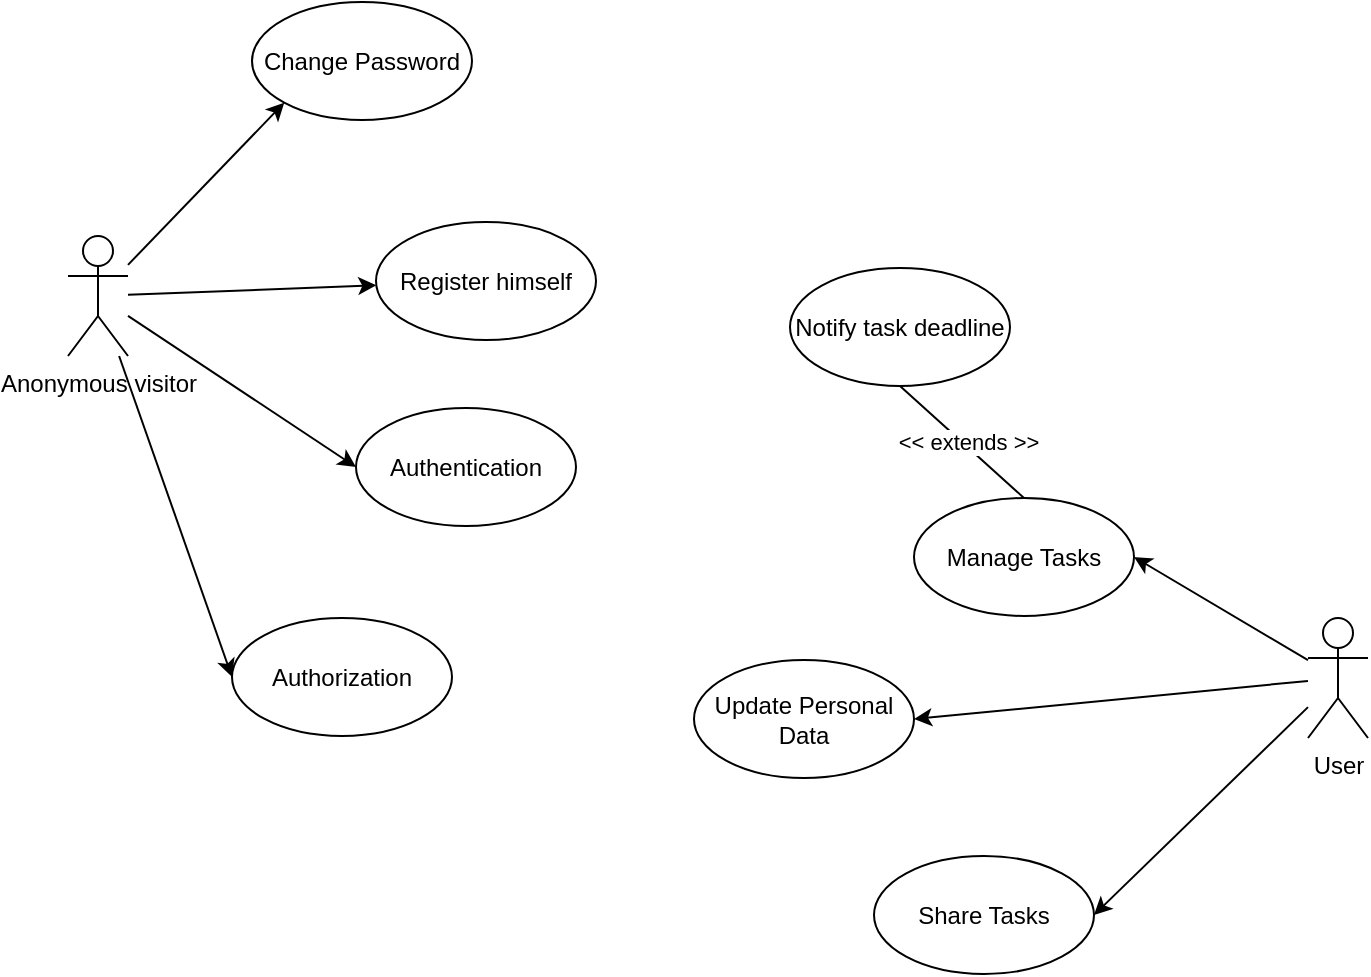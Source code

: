 <mxfile>
    <diagram id="5PETfb4ItzDlBU-etrcw" name="Use case diagram">
        <mxGraphModel dx="1909" dy="1523" grid="0" gridSize="10" guides="1" tooltips="1" connect="1" arrows="1" fold="1" page="0" pageScale="1" pageWidth="827" pageHeight="1169" math="0" shadow="0">
            <root>
                <mxCell id="0"/>
                <mxCell id="1" parent="0"/>
                <mxCell id="15" style="edgeStyle=none;html=1;" parent="1" source="2" target="10" edge="1">
                    <mxGeometry relative="1" as="geometry"/>
                </mxCell>
                <mxCell id="16" style="edgeStyle=none;html=1;entryX=0;entryY=1;entryDx=0;entryDy=0;" parent="1" source="2" target="5" edge="1">
                    <mxGeometry relative="1" as="geometry"/>
                </mxCell>
                <mxCell id="17" style="edgeStyle=none;html=1;entryX=0;entryY=0.5;entryDx=0;entryDy=0;" parent="1" source="2" target="6" edge="1">
                    <mxGeometry relative="1" as="geometry"/>
                </mxCell>
                <mxCell id="18" style="edgeStyle=none;html=1;entryX=0;entryY=0.5;entryDx=0;entryDy=0;" parent="1" source="2" target="7" edge="1">
                    <mxGeometry relative="1" as="geometry"/>
                </mxCell>
                <mxCell id="2" value="Anonymous visitor" style="shape=umlActor;verticalLabelPosition=bottom;verticalAlign=top;html=1;outlineConnect=0;" parent="1" vertex="1">
                    <mxGeometry x="115" y="-123" width="30" height="60" as="geometry"/>
                </mxCell>
                <mxCell id="5" value="Change Password" style="ellipse;whiteSpace=wrap;html=1;" parent="1" vertex="1">
                    <mxGeometry x="207" y="-240" width="110" height="59" as="geometry"/>
                </mxCell>
                <mxCell id="6" value="Authentication" style="ellipse;whiteSpace=wrap;html=1;" parent="1" vertex="1">
                    <mxGeometry x="259" y="-37" width="110" height="59" as="geometry"/>
                </mxCell>
                <mxCell id="7" value="Authorization" style="ellipse;whiteSpace=wrap;html=1;" parent="1" vertex="1">
                    <mxGeometry x="197" y="68" width="110" height="59" as="geometry"/>
                </mxCell>
                <mxCell id="19" style="edgeStyle=none;html=1;entryX=1;entryY=0.5;entryDx=0;entryDy=0;" parent="1" source="8" target="11" edge="1">
                    <mxGeometry relative="1" as="geometry"/>
                </mxCell>
                <mxCell id="20" style="edgeStyle=none;html=1;entryX=1;entryY=0.5;entryDx=0;entryDy=0;" parent="1" source="8" target="12" edge="1">
                    <mxGeometry relative="1" as="geometry"/>
                </mxCell>
                <mxCell id="21" style="edgeStyle=none;html=1;entryX=1;entryY=0.5;entryDx=0;entryDy=0;" parent="1" source="8" target="14" edge="1">
                    <mxGeometry relative="1" as="geometry"/>
                </mxCell>
                <mxCell id="8" value="User" style="shape=umlActor;verticalLabelPosition=bottom;verticalAlign=top;html=1;outlineConnect=0;" parent="1" vertex="1">
                    <mxGeometry x="735" y="68" width="30" height="60" as="geometry"/>
                </mxCell>
                <mxCell id="10" value="Register himself" style="ellipse;whiteSpace=wrap;html=1;" parent="1" vertex="1">
                    <mxGeometry x="269" y="-130" width="110" height="59" as="geometry"/>
                </mxCell>
                <mxCell id="22" style="edgeStyle=none;html=1;exitX=0.5;exitY=0;exitDx=0;exitDy=0;entryX=0.5;entryY=1;entryDx=0;entryDy=0;endArrow=none;endFill=0;" parent="1" source="11" target="13" edge="1">
                    <mxGeometry relative="1" as="geometry"/>
                </mxCell>
                <mxCell id="23" value="&amp;lt;&amp;lt; extends &amp;gt;&amp;gt;" style="edgeLabel;html=1;align=center;verticalAlign=middle;resizable=0;points=[];" parent="22" vertex="1" connectable="0">
                    <mxGeometry x="0.327" y="2" relative="1" as="geometry">
                        <mxPoint x="14" y="7" as="offset"/>
                    </mxGeometry>
                </mxCell>
                <mxCell id="11" value="Manage Tasks" style="ellipse;whiteSpace=wrap;html=1;" parent="1" vertex="1">
                    <mxGeometry x="538" y="8" width="110" height="59" as="geometry"/>
                </mxCell>
                <mxCell id="12" value="Update Personal Data" style="ellipse;whiteSpace=wrap;html=1;" parent="1" vertex="1">
                    <mxGeometry x="428" y="89" width="110" height="59" as="geometry"/>
                </mxCell>
                <mxCell id="13" value="Notify task deadline" style="ellipse;whiteSpace=wrap;html=1;" parent="1" vertex="1">
                    <mxGeometry x="476" y="-107" width="110" height="59" as="geometry"/>
                </mxCell>
                <mxCell id="14" value="Share Tasks" style="ellipse;whiteSpace=wrap;html=1;" parent="1" vertex="1">
                    <mxGeometry x="518" y="187" width="110" height="59" as="geometry"/>
                </mxCell>
            </root>
        </mxGraphModel>
    </diagram>
    <diagram id="wFUJRE31mGaoeah36m6h" name="Database diagram">
        <mxGraphModel dx="850" dy="773" grid="0" gridSize="10" guides="1" tooltips="1" connect="1" arrows="1" fold="1" page="0" pageScale="1" pageWidth="827" pageHeight="1169" math="0" shadow="0">
            <root>
                <mxCell id="0"/>
                <mxCell id="1" parent="0"/>
                <mxCell id="_7Gn3gMYDVEktJhP9fau-1" value="Users" style="shape=table;startSize=30;container=1;collapsible=1;childLayout=tableLayout;fixedRows=1;rowLines=0;fontStyle=1;align=center;resizeLast=1;" parent="1" vertex="1">
                    <mxGeometry x="70" y="250" width="210" height="220" as="geometry"/>
                </mxCell>
                <mxCell id="_7Gn3gMYDVEktJhP9fau-2" value="" style="shape=tableRow;horizontal=0;startSize=0;swimlaneHead=0;swimlaneBody=0;fillColor=none;collapsible=0;dropTarget=0;points=[[0,0.5],[1,0.5]];portConstraint=eastwest;top=0;left=0;right=0;bottom=1;" parent="_7Gn3gMYDVEktJhP9fau-1" vertex="1">
                    <mxGeometry y="30" width="210" height="30" as="geometry"/>
                </mxCell>
                <mxCell id="_7Gn3gMYDVEktJhP9fau-3" value="PK" style="shape=partialRectangle;connectable=0;fillColor=none;top=0;left=0;bottom=0;right=0;fontStyle=1;overflow=hidden;" parent="_7Gn3gMYDVEktJhP9fau-2" vertex="1">
                    <mxGeometry width="30" height="30" as="geometry">
                        <mxRectangle width="30" height="30" as="alternateBounds"/>
                    </mxGeometry>
                </mxCell>
                <mxCell id="_7Gn3gMYDVEktJhP9fau-4" value="id VARCHAR(40) UNIQUE" style="shape=partialRectangle;connectable=0;fillColor=none;top=0;left=0;bottom=0;right=0;align=left;spacingLeft=6;fontStyle=5;overflow=hidden;" parent="_7Gn3gMYDVEktJhP9fau-2" vertex="1">
                    <mxGeometry x="30" width="180" height="30" as="geometry">
                        <mxRectangle width="180" height="30" as="alternateBounds"/>
                    </mxGeometry>
                </mxCell>
                <mxCell id="_7Gn3gMYDVEktJhP9fau-5" value="" style="shape=tableRow;horizontal=0;startSize=0;swimlaneHead=0;swimlaneBody=0;fillColor=none;collapsible=0;dropTarget=0;points=[[0,0.5],[1,0.5]];portConstraint=eastwest;top=0;left=0;right=0;bottom=0;" parent="_7Gn3gMYDVEktJhP9fau-1" vertex="1">
                    <mxGeometry y="60" width="210" height="30" as="geometry"/>
                </mxCell>
                <mxCell id="_7Gn3gMYDVEktJhP9fau-6" value="" style="shape=partialRectangle;connectable=0;fillColor=none;top=0;left=0;bottom=0;right=0;editable=1;overflow=hidden;" parent="_7Gn3gMYDVEktJhP9fau-5" vertex="1">
                    <mxGeometry width="30" height="30" as="geometry">
                        <mxRectangle width="30" height="30" as="alternateBounds"/>
                    </mxGeometry>
                </mxCell>
                <mxCell id="_7Gn3gMYDVEktJhP9fau-7" value="email VARCHAR(90)" style="shape=partialRectangle;connectable=0;fillColor=none;top=0;left=0;bottom=0;right=0;align=left;spacingLeft=6;overflow=hidden;" parent="_7Gn3gMYDVEktJhP9fau-5" vertex="1">
                    <mxGeometry x="30" width="180" height="30" as="geometry">
                        <mxRectangle width="180" height="30" as="alternateBounds"/>
                    </mxGeometry>
                </mxCell>
                <mxCell id="_7Gn3gMYDVEktJhP9fau-8" value="" style="shape=tableRow;horizontal=0;startSize=0;swimlaneHead=0;swimlaneBody=0;fillColor=none;collapsible=0;dropTarget=0;points=[[0,0.5],[1,0.5]];portConstraint=eastwest;top=0;left=0;right=0;bottom=0;" parent="_7Gn3gMYDVEktJhP9fau-1" vertex="1">
                    <mxGeometry y="90" width="210" height="30" as="geometry"/>
                </mxCell>
                <mxCell id="_7Gn3gMYDVEktJhP9fau-9" value="" style="shape=partialRectangle;connectable=0;fillColor=none;top=0;left=0;bottom=0;right=0;editable=1;overflow=hidden;" parent="_7Gn3gMYDVEktJhP9fau-8" vertex="1">
                    <mxGeometry width="30" height="30" as="geometry">
                        <mxRectangle width="30" height="30" as="alternateBounds"/>
                    </mxGeometry>
                </mxCell>
                <mxCell id="_7Gn3gMYDVEktJhP9fau-10" value="name VARCHAR (30)" style="shape=partialRectangle;connectable=0;fillColor=none;top=0;left=0;bottom=0;right=0;align=left;spacingLeft=6;overflow=hidden;" parent="_7Gn3gMYDVEktJhP9fau-8" vertex="1">
                    <mxGeometry x="30" width="180" height="30" as="geometry">
                        <mxRectangle width="180" height="30" as="alternateBounds"/>
                    </mxGeometry>
                </mxCell>
                <mxCell id="_7Gn3gMYDVEktJhP9fau-11" value="" style="shape=tableRow;horizontal=0;startSize=0;swimlaneHead=0;swimlaneBody=0;fillColor=none;collapsible=0;dropTarget=0;points=[[0,0.5],[1,0.5]];portConstraint=eastwest;top=0;left=0;right=0;bottom=0;" parent="_7Gn3gMYDVEktJhP9fau-1" vertex="1">
                    <mxGeometry y="120" width="210" height="30" as="geometry"/>
                </mxCell>
                <mxCell id="_7Gn3gMYDVEktJhP9fau-12" value="" style="shape=partialRectangle;connectable=0;fillColor=none;top=0;left=0;bottom=0;right=0;editable=1;overflow=hidden;" parent="_7Gn3gMYDVEktJhP9fau-11" vertex="1">
                    <mxGeometry width="30" height="30" as="geometry">
                        <mxRectangle width="30" height="30" as="alternateBounds"/>
                    </mxGeometry>
                </mxCell>
                <mxCell id="_7Gn3gMYDVEktJhP9fau-13" value="fullname VARCHAR(300)" style="shape=partialRectangle;connectable=0;fillColor=none;top=0;left=0;bottom=0;right=0;align=left;spacingLeft=6;overflow=hidden;" parent="_7Gn3gMYDVEktJhP9fau-11" vertex="1">
                    <mxGeometry x="30" width="180" height="30" as="geometry">
                        <mxRectangle width="180" height="30" as="alternateBounds"/>
                    </mxGeometry>
                </mxCell>
                <mxCell id="_7Gn3gMYDVEktJhP9fau-14" value="" style="shape=tableRow;horizontal=0;startSize=0;swimlaneHead=0;swimlaneBody=0;fillColor=none;collapsible=0;dropTarget=0;points=[[0,0.5],[1,0.5]];portConstraint=eastwest;top=0;left=0;right=0;bottom=0;" parent="_7Gn3gMYDVEktJhP9fau-1" vertex="1">
                    <mxGeometry y="150" width="210" height="30" as="geometry"/>
                </mxCell>
                <mxCell id="_7Gn3gMYDVEktJhP9fau-15" value="" style="shape=partialRectangle;connectable=0;fillColor=none;top=0;left=0;bottom=0;right=0;editable=1;overflow=hidden;" parent="_7Gn3gMYDVEktJhP9fau-14" vertex="1">
                    <mxGeometry width="30" height="30" as="geometry">
                        <mxRectangle width="30" height="30" as="alternateBounds"/>
                    </mxGeometry>
                </mxCell>
                <mxCell id="_7Gn3gMYDVEktJhP9fau-16" value="password VARCHAR(10)" style="shape=partialRectangle;connectable=0;fillColor=none;top=0;left=0;bottom=0;right=0;align=left;spacingLeft=6;overflow=hidden;" parent="_7Gn3gMYDVEktJhP9fau-14" vertex="1">
                    <mxGeometry x="30" width="180" height="30" as="geometry">
                        <mxRectangle width="180" height="30" as="alternateBounds"/>
                    </mxGeometry>
                </mxCell>
                <mxCell id="_7Gn3gMYDVEktJhP9fau-17" value="" style="shape=tableRow;horizontal=0;startSize=0;swimlaneHead=0;swimlaneBody=0;fillColor=none;collapsible=0;dropTarget=0;points=[[0,0.5],[1,0.5]];portConstraint=eastwest;top=0;left=0;right=0;bottom=0;" parent="_7Gn3gMYDVEktJhP9fau-1" vertex="1">
                    <mxGeometry y="180" width="210" height="30" as="geometry"/>
                </mxCell>
                <mxCell id="_7Gn3gMYDVEktJhP9fau-18" value="" style="shape=partialRectangle;connectable=0;fillColor=none;top=0;left=0;bottom=0;right=0;editable=1;overflow=hidden;" parent="_7Gn3gMYDVEktJhP9fau-17" vertex="1">
                    <mxGeometry width="30" height="30" as="geometry">
                        <mxRectangle width="30" height="30" as="alternateBounds"/>
                    </mxGeometry>
                </mxCell>
                <mxCell id="_7Gn3gMYDVEktJhP9fau-19" value="picture_path VARCHAR(200)" style="shape=partialRectangle;connectable=0;fillColor=none;top=0;left=0;bottom=0;right=0;align=left;spacingLeft=6;overflow=hidden;" parent="_7Gn3gMYDVEktJhP9fau-17" vertex="1">
                    <mxGeometry x="30" width="180" height="30" as="geometry">
                        <mxRectangle width="180" height="30" as="alternateBounds"/>
                    </mxGeometry>
                </mxCell>
                <mxCell id="_7Gn3gMYDVEktJhP9fau-64" style="edgeStyle=orthogonalEdgeStyle;html=1;entryX=1;entryY=0.5;entryDx=0;entryDy=0;endArrow=ERmany;endFill=0;" parent="1" source="_7Gn3gMYDVEktJhP9fau-20" target="_7Gn3gMYDVEktJhP9fau-50" edge="1">
                    <mxGeometry relative="1" as="geometry"/>
                </mxCell>
                <mxCell id="_7Gn3gMYDVEktJhP9fau-67" value="1" style="edgeLabel;html=1;align=center;verticalAlign=middle;resizable=0;points=[];" parent="_7Gn3gMYDVEktJhP9fau-64" vertex="1" connectable="0">
                    <mxGeometry x="-0.826" y="2" relative="1" as="geometry">
                        <mxPoint x="-2" as="offset"/>
                    </mxGeometry>
                </mxCell>
                <mxCell id="_7Gn3gMYDVEktJhP9fau-68" value="0 ... *" style="edgeLabel;html=1;align=center;verticalAlign=middle;resizable=0;points=[];" parent="_7Gn3gMYDVEktJhP9fau-64" vertex="1" connectable="0">
                    <mxGeometry x="0.815" y="-2" relative="1" as="geometry">
                        <mxPoint x="15" as="offset"/>
                    </mxGeometry>
                </mxCell>
                <mxCell id="_7Gn3gMYDVEktJhP9fau-20" value="Tasks" style="shape=table;startSize=30;container=1;collapsible=1;childLayout=tableLayout;fixedRows=1;rowLines=0;fontStyle=1;align=center;resizeLast=1;" parent="1" vertex="1">
                    <mxGeometry x="561" y="250" width="221" height="210" as="geometry"/>
                </mxCell>
                <mxCell id="_7Gn3gMYDVEktJhP9fau-21" value="" style="shape=tableRow;horizontal=0;startSize=0;swimlaneHead=0;swimlaneBody=0;fillColor=none;collapsible=0;dropTarget=0;points=[[0,0.5],[1,0.5]];portConstraint=eastwest;top=0;left=0;right=0;bottom=1;" parent="_7Gn3gMYDVEktJhP9fau-20" vertex="1">
                    <mxGeometry y="30" width="221" height="30" as="geometry"/>
                </mxCell>
                <mxCell id="_7Gn3gMYDVEktJhP9fau-22" value="PK" style="shape=partialRectangle;connectable=0;fillColor=none;top=0;left=0;bottom=0;right=0;fontStyle=1;overflow=hidden;" parent="_7Gn3gMYDVEktJhP9fau-21" vertex="1">
                    <mxGeometry width="30" height="30" as="geometry">
                        <mxRectangle width="30" height="30" as="alternateBounds"/>
                    </mxGeometry>
                </mxCell>
                <mxCell id="_7Gn3gMYDVEktJhP9fau-23" value="id VARCHAR(40) UNIQUE" style="shape=partialRectangle;connectable=0;fillColor=none;top=0;left=0;bottom=0;right=0;align=left;spacingLeft=6;fontStyle=5;overflow=hidden;" parent="_7Gn3gMYDVEktJhP9fau-21" vertex="1">
                    <mxGeometry x="30" width="191" height="30" as="geometry">
                        <mxRectangle width="191" height="30" as="alternateBounds"/>
                    </mxGeometry>
                </mxCell>
                <mxCell id="_7Gn3gMYDVEktJhP9fau-24" value="" style="shape=tableRow;horizontal=0;startSize=0;swimlaneHead=0;swimlaneBody=0;fillColor=none;collapsible=0;dropTarget=0;points=[[0,0.5],[1,0.5]];portConstraint=eastwest;top=0;left=0;right=0;bottom=0;" parent="_7Gn3gMYDVEktJhP9fau-20" vertex="1">
                    <mxGeometry y="60" width="221" height="30" as="geometry"/>
                </mxCell>
                <mxCell id="_7Gn3gMYDVEktJhP9fau-25" value="FK" style="shape=partialRectangle;connectable=0;fillColor=none;top=0;left=0;bottom=0;right=0;editable=1;overflow=hidden;" parent="_7Gn3gMYDVEktJhP9fau-24" vertex="1">
                    <mxGeometry width="30" height="30" as="geometry">
                        <mxRectangle width="30" height="30" as="alternateBounds"/>
                    </mxGeometry>
                </mxCell>
                <mxCell id="_7Gn3gMYDVEktJhP9fau-26" value="user_id VARCHAR (40)" style="shape=partialRectangle;connectable=0;fillColor=none;top=0;left=0;bottom=0;right=0;align=left;spacingLeft=6;overflow=hidden;" parent="_7Gn3gMYDVEktJhP9fau-24" vertex="1">
                    <mxGeometry x="30" width="191" height="30" as="geometry">
                        <mxRectangle width="191" height="30" as="alternateBounds"/>
                    </mxGeometry>
                </mxCell>
                <mxCell id="_7Gn3gMYDVEktJhP9fau-27" value="" style="shape=tableRow;horizontal=0;startSize=0;swimlaneHead=0;swimlaneBody=0;fillColor=none;collapsible=0;dropTarget=0;points=[[0,0.5],[1,0.5]];portConstraint=eastwest;top=0;left=0;right=0;bottom=0;" parent="_7Gn3gMYDVEktJhP9fau-20" vertex="1">
                    <mxGeometry y="90" width="221" height="30" as="geometry"/>
                </mxCell>
                <mxCell id="_7Gn3gMYDVEktJhP9fau-28" value="" style="shape=partialRectangle;connectable=0;fillColor=none;top=0;left=0;bottom=0;right=0;editable=1;overflow=hidden;" parent="_7Gn3gMYDVEktJhP9fau-27" vertex="1">
                    <mxGeometry width="30" height="30" as="geometry">
                        <mxRectangle width="30" height="30" as="alternateBounds"/>
                    </mxGeometry>
                </mxCell>
                <mxCell id="_7Gn3gMYDVEktJhP9fau-29" value="is_deleted BOOLEAN" style="shape=partialRectangle;connectable=0;fillColor=none;top=0;left=0;bottom=0;right=0;align=left;spacingLeft=6;overflow=hidden;" parent="_7Gn3gMYDVEktJhP9fau-27" vertex="1">
                    <mxGeometry x="30" width="191" height="30" as="geometry">
                        <mxRectangle width="191" height="30" as="alternateBounds"/>
                    </mxGeometry>
                </mxCell>
                <mxCell id="_7Gn3gMYDVEktJhP9fau-30" value="" style="shape=tableRow;horizontal=0;startSize=0;swimlaneHead=0;swimlaneBody=0;fillColor=none;collapsible=0;dropTarget=0;points=[[0,0.5],[1,0.5]];portConstraint=eastwest;top=0;left=0;right=0;bottom=0;" parent="_7Gn3gMYDVEktJhP9fau-20" vertex="1">
                    <mxGeometry y="120" width="221" height="30" as="geometry"/>
                </mxCell>
                <mxCell id="_7Gn3gMYDVEktJhP9fau-31" value="" style="shape=partialRectangle;connectable=0;fillColor=none;top=0;left=0;bottom=0;right=0;editable=1;overflow=hidden;" parent="_7Gn3gMYDVEktJhP9fau-30" vertex="1">
                    <mxGeometry width="30" height="30" as="geometry">
                        <mxRectangle width="30" height="30" as="alternateBounds"/>
                    </mxGeometry>
                </mxCell>
                <mxCell id="_7Gn3gMYDVEktJhP9fau-32" value="deadline VARCHAR (70)" style="shape=partialRectangle;connectable=0;fillColor=none;top=0;left=0;bottom=0;right=0;align=left;spacingLeft=6;overflow=hidden;" parent="_7Gn3gMYDVEktJhP9fau-30" vertex="1">
                    <mxGeometry x="30" width="191" height="30" as="geometry">
                        <mxRectangle width="191" height="30" as="alternateBounds"/>
                    </mxGeometry>
                </mxCell>
                <mxCell id="_7Gn3gMYDVEktJhP9fau-33" value="" style="shape=tableRow;horizontal=0;startSize=0;swimlaneHead=0;swimlaneBody=0;fillColor=none;collapsible=0;dropTarget=0;points=[[0,0.5],[1,0.5]];portConstraint=eastwest;top=0;left=0;right=0;bottom=0;" parent="_7Gn3gMYDVEktJhP9fau-20" vertex="1">
                    <mxGeometry y="150" width="221" height="30" as="geometry"/>
                </mxCell>
                <mxCell id="_7Gn3gMYDVEktJhP9fau-34" value="" style="shape=partialRectangle;connectable=0;fillColor=none;top=0;left=0;bottom=0;right=0;editable=1;overflow=hidden;" parent="_7Gn3gMYDVEktJhP9fau-33" vertex="1">
                    <mxGeometry width="30" height="30" as="geometry">
                        <mxRectangle width="30" height="30" as="alternateBounds"/>
                    </mxGeometry>
                </mxCell>
                <mxCell id="_7Gn3gMYDVEktJhP9fau-35" value="status VARCHAR (70)" style="shape=partialRectangle;connectable=0;fillColor=none;top=0;left=0;bottom=0;right=0;align=left;spacingLeft=6;overflow=hidden;" parent="_7Gn3gMYDVEktJhP9fau-33" vertex="1">
                    <mxGeometry x="30" width="191" height="30" as="geometry">
                        <mxRectangle width="191" height="30" as="alternateBounds"/>
                    </mxGeometry>
                </mxCell>
                <mxCell id="_7Gn3gMYDVEktJhP9fau-36" value="" style="shape=tableRow;horizontal=0;startSize=0;swimlaneHead=0;swimlaneBody=0;fillColor=none;collapsible=0;dropTarget=0;points=[[0,0.5],[1,0.5]];portConstraint=eastwest;top=0;left=0;right=0;bottom=0;" parent="_7Gn3gMYDVEktJhP9fau-20" vertex="1">
                    <mxGeometry y="180" width="221" height="30" as="geometry"/>
                </mxCell>
                <mxCell id="_7Gn3gMYDVEktJhP9fau-37" value="" style="shape=partialRectangle;connectable=0;fillColor=none;top=0;left=0;bottom=0;right=0;editable=1;overflow=hidden;" parent="_7Gn3gMYDVEktJhP9fau-36" vertex="1">
                    <mxGeometry width="30" height="30" as="geometry">
                        <mxRectangle width="30" height="30" as="alternateBounds"/>
                    </mxGeometry>
                </mxCell>
                <mxCell id="_7Gn3gMYDVEktJhP9fau-38" value="" style="shape=partialRectangle;connectable=0;fillColor=none;top=0;left=0;bottom=0;right=0;align=left;spacingLeft=6;overflow=hidden;" parent="_7Gn3gMYDVEktJhP9fau-36" vertex="1">
                    <mxGeometry x="30" width="191" height="30" as="geometry">
                        <mxRectangle width="191" height="30" as="alternateBounds"/>
                    </mxGeometry>
                </mxCell>
                <mxCell id="_7Gn3gMYDVEktJhP9fau-40" style="edgeStyle=none;html=1;entryX=0;entryY=0.5;entryDx=0;entryDy=0;endArrow=ERmany;endFill=0;" parent="1" source="_7Gn3gMYDVEktJhP9fau-8" target="_7Gn3gMYDVEktJhP9fau-27" edge="1">
                    <mxGeometry relative="1" as="geometry"/>
                </mxCell>
                <mxCell id="_7Gn3gMYDVEktJhP9fau-41" value="1" style="edgeLabel;html=1;align=center;verticalAlign=middle;resizable=0;points=[];" parent="_7Gn3gMYDVEktJhP9fau-40" vertex="1" connectable="0">
                    <mxGeometry x="-0.777" relative="1" as="geometry">
                        <mxPoint as="offset"/>
                    </mxGeometry>
                </mxCell>
                <mxCell id="_7Gn3gMYDVEktJhP9fau-42" value="0...*" style="edgeLabel;html=1;align=center;verticalAlign=middle;resizable=0;points=[];" parent="_7Gn3gMYDVEktJhP9fau-40" vertex="1" connectable="0">
                    <mxGeometry x="0.817" y="-2" relative="1" as="geometry">
                        <mxPoint as="offset"/>
                    </mxGeometry>
                </mxCell>
                <mxCell id="_7Gn3gMYDVEktJhP9fau-43" value="SharedTasks" style="shape=table;startSize=30;container=1;collapsible=1;childLayout=tableLayout;fixedRows=1;rowLines=0;fontStyle=1;align=center;resizeLast=1;" parent="1" vertex="1">
                    <mxGeometry x="343" y="514" width="234" height="220" as="geometry"/>
                </mxCell>
                <mxCell id="_7Gn3gMYDVEktJhP9fau-44" value="" style="shape=tableRow;horizontal=0;startSize=0;swimlaneHead=0;swimlaneBody=0;fillColor=none;collapsible=0;dropTarget=0;points=[[0,0.5],[1,0.5]];portConstraint=eastwest;top=0;left=0;right=0;bottom=1;" parent="_7Gn3gMYDVEktJhP9fau-43" vertex="1">
                    <mxGeometry y="30" width="234" height="30" as="geometry"/>
                </mxCell>
                <mxCell id="_7Gn3gMYDVEktJhP9fau-45" value="PK" style="shape=partialRectangle;connectable=0;fillColor=none;top=0;left=0;bottom=0;right=0;fontStyle=1;overflow=hidden;" parent="_7Gn3gMYDVEktJhP9fau-44" vertex="1">
                    <mxGeometry width="30" height="30" as="geometry">
                        <mxRectangle width="30" height="30" as="alternateBounds"/>
                    </mxGeometry>
                </mxCell>
                <mxCell id="_7Gn3gMYDVEktJhP9fau-46" value="id VARCHAR(40) UNIQUE" style="shape=partialRectangle;connectable=0;fillColor=none;top=0;left=0;bottom=0;right=0;align=left;spacingLeft=6;fontStyle=5;overflow=hidden;" parent="_7Gn3gMYDVEktJhP9fau-44" vertex="1">
                    <mxGeometry x="30" width="204" height="30" as="geometry">
                        <mxRectangle width="204" height="30" as="alternateBounds"/>
                    </mxGeometry>
                </mxCell>
                <mxCell id="_7Gn3gMYDVEktJhP9fau-47" value="" style="shape=tableRow;horizontal=0;startSize=0;swimlaneHead=0;swimlaneBody=0;fillColor=none;collapsible=0;dropTarget=0;points=[[0,0.5],[1,0.5]];portConstraint=eastwest;top=0;left=0;right=0;bottom=0;" parent="_7Gn3gMYDVEktJhP9fau-43" vertex="1">
                    <mxGeometry y="60" width="234" height="30" as="geometry"/>
                </mxCell>
                <mxCell id="_7Gn3gMYDVEktJhP9fau-48" value="FK" style="shape=partialRectangle;connectable=0;fillColor=none;top=0;left=0;bottom=0;right=0;editable=1;overflow=hidden;" parent="_7Gn3gMYDVEktJhP9fau-47" vertex="1">
                    <mxGeometry width="30" height="30" as="geometry">
                        <mxRectangle width="30" height="30" as="alternateBounds"/>
                    </mxGeometry>
                </mxCell>
                <mxCell id="_7Gn3gMYDVEktJhP9fau-49" value="owner_id REFERENCES User" style="shape=partialRectangle;connectable=0;fillColor=none;top=0;left=0;bottom=0;right=0;align=left;spacingLeft=6;overflow=hidden;" parent="_7Gn3gMYDVEktJhP9fau-47" vertex="1">
                    <mxGeometry x="30" width="204" height="30" as="geometry">
                        <mxRectangle width="204" height="30" as="alternateBounds"/>
                    </mxGeometry>
                </mxCell>
                <mxCell id="_7Gn3gMYDVEktJhP9fau-50" value="" style="shape=tableRow;horizontal=0;startSize=0;swimlaneHead=0;swimlaneBody=0;fillColor=none;collapsible=0;dropTarget=0;points=[[0,0.5],[1,0.5]];portConstraint=eastwest;top=0;left=0;right=0;bottom=0;" parent="_7Gn3gMYDVEktJhP9fau-43" vertex="1">
                    <mxGeometry y="90" width="234" height="30" as="geometry"/>
                </mxCell>
                <mxCell id="_7Gn3gMYDVEktJhP9fau-51" value="FK" style="shape=partialRectangle;connectable=0;fillColor=none;top=0;left=0;bottom=0;right=0;editable=1;overflow=hidden;" parent="_7Gn3gMYDVEktJhP9fau-50" vertex="1">
                    <mxGeometry width="30" height="30" as="geometry">
                        <mxRectangle width="30" height="30" as="alternateBounds"/>
                    </mxGeometry>
                </mxCell>
                <mxCell id="_7Gn3gMYDVEktJhP9fau-52" value="receptor_id REFERENCES User" style="shape=partialRectangle;connectable=0;fillColor=none;top=0;left=0;bottom=0;right=0;align=left;spacingLeft=6;overflow=hidden;" parent="_7Gn3gMYDVEktJhP9fau-50" vertex="1">
                    <mxGeometry x="30" width="204" height="30" as="geometry">
                        <mxRectangle width="204" height="30" as="alternateBounds"/>
                    </mxGeometry>
                </mxCell>
                <mxCell id="_7Gn3gMYDVEktJhP9fau-53" value="" style="shape=tableRow;horizontal=0;startSize=0;swimlaneHead=0;swimlaneBody=0;fillColor=none;collapsible=0;dropTarget=0;points=[[0,0.5],[1,0.5]];portConstraint=eastwest;top=0;left=0;right=0;bottom=0;" parent="_7Gn3gMYDVEktJhP9fau-43" vertex="1">
                    <mxGeometry y="120" width="234" height="34" as="geometry"/>
                </mxCell>
                <mxCell id="_7Gn3gMYDVEktJhP9fau-54" value="FK" style="shape=partialRectangle;connectable=0;fillColor=none;top=0;left=0;bottom=0;right=0;editable=1;overflow=hidden;" parent="_7Gn3gMYDVEktJhP9fau-53" vertex="1">
                    <mxGeometry width="30" height="34" as="geometry">
                        <mxRectangle width="30" height="34" as="alternateBounds"/>
                    </mxGeometry>
                </mxCell>
                <mxCell id="_7Gn3gMYDVEktJhP9fau-55" value="task_id REFERENCES Tasks" style="shape=partialRectangle;connectable=0;fillColor=none;top=0;left=0;bottom=0;right=0;align=left;spacingLeft=6;overflow=hidden;" parent="_7Gn3gMYDVEktJhP9fau-53" vertex="1">
                    <mxGeometry x="30" width="204" height="34" as="geometry">
                        <mxRectangle width="204" height="34" as="alternateBounds"/>
                    </mxGeometry>
                </mxCell>
                <mxCell id="_7Gn3gMYDVEktJhP9fau-56" value="" style="shape=tableRow;horizontal=0;startSize=0;swimlaneHead=0;swimlaneBody=0;fillColor=none;collapsible=0;dropTarget=0;points=[[0,0.5],[1,0.5]];portConstraint=eastwest;top=0;left=0;right=0;bottom=0;" parent="_7Gn3gMYDVEktJhP9fau-43" vertex="1">
                    <mxGeometry y="154" width="234" height="30" as="geometry"/>
                </mxCell>
                <mxCell id="_7Gn3gMYDVEktJhP9fau-57" value="" style="shape=partialRectangle;connectable=0;fillColor=none;top=0;left=0;bottom=0;right=0;editable=1;overflow=hidden;" parent="_7Gn3gMYDVEktJhP9fau-56" vertex="1">
                    <mxGeometry width="30" height="30" as="geometry">
                        <mxRectangle width="30" height="30" as="alternateBounds"/>
                    </mxGeometry>
                </mxCell>
                <mxCell id="_7Gn3gMYDVEktJhP9fau-58" value="" style="shape=partialRectangle;connectable=0;fillColor=none;top=0;left=0;bottom=0;right=0;align=left;spacingLeft=6;overflow=hidden;" parent="_7Gn3gMYDVEktJhP9fau-56" vertex="1">
                    <mxGeometry x="30" width="204" height="30" as="geometry">
                        <mxRectangle width="204" height="30" as="alternateBounds"/>
                    </mxGeometry>
                </mxCell>
                <mxCell id="_7Gn3gMYDVEktJhP9fau-59" value="" style="shape=tableRow;horizontal=0;startSize=0;swimlaneHead=0;swimlaneBody=0;fillColor=none;collapsible=0;dropTarget=0;points=[[0,0.5],[1,0.5]];portConstraint=eastwest;top=0;left=0;right=0;bottom=0;" parent="_7Gn3gMYDVEktJhP9fau-43" vertex="1">
                    <mxGeometry y="184" width="234" height="30" as="geometry"/>
                </mxCell>
                <mxCell id="_7Gn3gMYDVEktJhP9fau-60" value="" style="shape=partialRectangle;connectable=0;fillColor=none;top=0;left=0;bottom=0;right=0;editable=1;overflow=hidden;" parent="_7Gn3gMYDVEktJhP9fau-59" vertex="1">
                    <mxGeometry width="30" height="30" as="geometry">
                        <mxRectangle width="30" height="30" as="alternateBounds"/>
                    </mxGeometry>
                </mxCell>
                <mxCell id="_7Gn3gMYDVEktJhP9fau-61" value="" style="shape=partialRectangle;connectable=0;fillColor=none;top=0;left=0;bottom=0;right=0;align=left;spacingLeft=6;overflow=hidden;" parent="_7Gn3gMYDVEktJhP9fau-59" vertex="1">
                    <mxGeometry x="30" width="204" height="30" as="geometry">
                        <mxRectangle width="204" height="30" as="alternateBounds"/>
                    </mxGeometry>
                </mxCell>
                <mxCell id="_7Gn3gMYDVEktJhP9fau-63" style="edgeStyle=orthogonalEdgeStyle;html=1;entryX=0;entryY=0.5;entryDx=0;entryDy=0;endArrow=ERmany;endFill=0;" parent="1" source="_7Gn3gMYDVEktJhP9fau-17" target="_7Gn3gMYDVEktJhP9fau-50" edge="1">
                    <mxGeometry relative="1" as="geometry">
                        <Array as="points">
                            <mxPoint x="166" y="625"/>
                            <mxPoint x="343" y="625"/>
                        </Array>
                    </mxGeometry>
                </mxCell>
                <mxCell id="_7Gn3gMYDVEktJhP9fau-65" value="1" style="edgeLabel;html=1;align=center;verticalAlign=middle;resizable=0;points=[];" parent="_7Gn3gMYDVEktJhP9fau-63" vertex="1" connectable="0">
                    <mxGeometry x="-0.896" y="-1" relative="1" as="geometry">
                        <mxPoint as="offset"/>
                    </mxGeometry>
                </mxCell>
                <mxCell id="_7Gn3gMYDVEktJhP9fau-66" value="0 ... *" style="edgeLabel;html=1;align=center;verticalAlign=middle;resizable=0;points=[];" parent="_7Gn3gMYDVEktJhP9fau-63" vertex="1" connectable="0">
                    <mxGeometry x="0.834" y="-1" relative="1" as="geometry">
                        <mxPoint x="-11" as="offset"/>
                    </mxGeometry>
                </mxCell>
            </root>
        </mxGraphModel>
    </diagram>
    <diagram id="RrkKVNij4gh1oeYLhbT0" name="Implementation-Diagram">
        <mxGraphModel dx="2309" dy="1523" grid="0" gridSize="10" guides="1" tooltips="1" connect="1" arrows="1" fold="1" page="0" pageScale="1" pageWidth="827" pageHeight="1169" math="0" shadow="0">
            <root>
                <mxCell id="0"/>
                <mxCell id="1" parent="0"/>
                <mxCell id="_r5XLc_uQZXmlLnPhyG9-2" value="todolist" style="shape=folder;fontStyle=1;tabWidth=110;tabHeight=30;tabPosition=left;html=1;boundedLbl=1;labelInHeader=1;container=1;collapsible=0;" parent="1" vertex="1">
                    <mxGeometry x="-43" y="-59" width="997.85" height="1872" as="geometry"/>
                </mxCell>
                <mxCell id="_r5XLc_uQZXmlLnPhyG9-3" value="" style="html=1;strokeColor=none;resizeWidth=1;resizeHeight=1;fillColor=none;part=1;connectable=0;allowArrows=0;deletable=0;" parent="_r5XLc_uQZXmlLnPhyG9-2" vertex="1">
                    <mxGeometry width="993" height="1281.673" relative="1" as="geometry">
                        <mxPoint y="30" as="offset"/>
                    </mxGeometry>
                </mxCell>
                <mxCell id="_r5XLc_uQZXmlLnPhyG9-4" value="identity_and_access" style="shape=folder;fontStyle=1;tabWidth=110;tabHeight=30;tabPosition=left;html=1;boundedLbl=1;labelInHeader=1;container=1;collapsible=0;" parent="_r5XLc_uQZXmlLnPhyG9-2" vertex="1">
                    <mxGeometry x="18" y="67.645" width="979.85" height="1772.606" as="geometry"/>
                </mxCell>
                <mxCell id="_r5XLc_uQZXmlLnPhyG9-5" value="" style="html=1;strokeColor=none;resizeWidth=1;resizeHeight=1;fillColor=none;part=1;connectable=0;allowArrows=0;deletable=0;" parent="_r5XLc_uQZXmlLnPhyG9-4" vertex="1">
                    <mxGeometry width="954.205" height="1675.918" relative="1" as="geometry">
                        <mxPoint y="30" as="offset"/>
                    </mxGeometry>
                </mxCell>
                <mxCell id="_r5XLc_uQZXmlLnPhyG9-10" value="application" style="shape=folder;fontStyle=1;tabWidth=110;tabHeight=30;tabPosition=left;html=1;boundedLbl=1;labelInHeader=1;container=1;collapsible=0;" parent="_r5XLc_uQZXmlLnPhyG9-4" vertex="1">
                    <mxGeometry x="22.258" y="72.484" width="927.798" height="456.599" as="geometry"/>
                </mxCell>
                <mxCell id="_r5XLc_uQZXmlLnPhyG9-11" value="" style="html=1;strokeColor=none;resizeWidth=1;resizeHeight=1;fillColor=none;part=1;connectable=0;allowArrows=0;deletable=0;" parent="_r5XLc_uQZXmlLnPhyG9-10" vertex="1">
                    <mxGeometry width="917.055" height="389.598" relative="1" as="geometry">
                        <mxPoint x="-4" y="30" as="offset"/>
                    </mxGeometry>
                </mxCell>
                <mxCell id="_r5XLc_uQZXmlLnPhyG9-16" value="Usecase" style="shape=folder;fontStyle=1;tabWidth=110;tabHeight=30;tabPosition=left;html=1;boundedLbl=1;labelInHeader=1;container=1;collapsible=0;" parent="_r5XLc_uQZXmlLnPhyG9-10" vertex="1">
                    <mxGeometry x="27.27" y="207.87" width="873.26" height="224.25" as="geometry"/>
                </mxCell>
                <mxCell id="_r5XLc_uQZXmlLnPhyG9-17" value="" style="html=1;strokeColor=none;resizeWidth=1;resizeHeight=1;fillColor=none;part=1;connectable=0;allowArrows=0;deletable=0;" parent="_r5XLc_uQZXmlLnPhyG9-16" vertex="1">
                    <mxGeometry width="877" height="194" relative="1" as="geometry">
                        <mxPoint x="-4" y="30" as="offset"/>
                    </mxGeometry>
                </mxCell>
                <mxCell id="_r5XLc_uQZXmlLnPhyG9-18" value="StartSession" style="rounded=0;whiteSpace=wrap;html=1;" parent="_r5XLc_uQZXmlLnPhyG9-16" vertex="1">
                    <mxGeometry x="26" y="155.034" width="139" height="31.664" as="geometry"/>
                </mxCell>
                <mxCell id="_r5XLc_uQZXmlLnPhyG9-44" value="ConfirmCode" style="rounded=0;whiteSpace=wrap;html=1;" parent="_r5XLc_uQZXmlLnPhyG9-16" vertex="1">
                    <mxGeometry x="181" y="153.957" width="176" height="33.375" as="geometry"/>
                </mxCell>
                <mxCell id="_r5XLc_uQZXmlLnPhyG9-45" value="IsSessionConfirmated" style="rounded=0;whiteSpace=wrap;html=1;" parent="_r5XLc_uQZXmlLnPhyG9-16" vertex="1">
                    <mxGeometry x="369" y="153.957" width="186" height="34.452" as="geometry"/>
                </mxCell>
                <mxCell id="_r5XLc_uQZXmlLnPhyG9-46" value="RegisterUser" style="rounded=0;whiteSpace=wrap;html=1;" parent="_r5XLc_uQZXmlLnPhyG9-16" vertex="1">
                    <mxGeometry x="567" y="155.034" width="186" height="34.452" as="geometry"/>
                </mxCell>
                <mxCell id="_r5XLc_uQZXmlLnPhyG9-47" value="UpdateUser" style="rounded=0;whiteSpace=wrap;html=1;" parent="_r5XLc_uQZXmlLnPhyG9-16" vertex="1">
                    <mxGeometry x="363.47" y="110.0" width="186" height="34.452" as="geometry"/>
                </mxCell>
                <mxCell id="_r5XLc_uQZXmlLnPhyG9-85" value="&lt;font style=&quot;font-size: 10px;&quot;&gt;ResendConfirmationCode&lt;/font&gt;" style="rounded=0;whiteSpace=wrap;html=1;" parent="_r5XLc_uQZXmlLnPhyG9-16" vertex="1">
                    <mxGeometry x="26" y="115.199" width="139" height="31.664" as="geometry"/>
                </mxCell>
                <mxCell id="_r5XLc_uQZXmlLnPhyG9-148" value="UpdateUserPassword" style="rounded=0;whiteSpace=wrap;html=1;" parent="_r5XLc_uQZXmlLnPhyG9-16" vertex="1">
                    <mxGeometry x="569.47" y="110.0" width="186" height="34.452" as="geometry"/>
                </mxCell>
                <mxCell id="_r5XLc_uQZXmlLnPhyG9-120" value="Utils" style="shape=folder;fontStyle=1;tabWidth=110;tabHeight=30;tabPosition=left;html=1;boundedLbl=1;labelInHeader=1;container=1;collapsible=0;recursiveResize=0;fontSize=10;" parent="_r5XLc_uQZXmlLnPhyG9-10" vertex="1">
                    <mxGeometry x="25.74" y="55.87" width="874.26" height="124.13" as="geometry"/>
                </mxCell>
                <mxCell id="_r5XLc_uQZXmlLnPhyG9-121" value="TokenGenerator" style="html=1;fontSize=10;" parent="_r5XLc_uQZXmlLnPhyG9-120" vertex="1">
                    <mxGeometry width="110" height="30" relative="1" as="geometry">
                        <mxPoint x="20" y="50" as="offset"/>
                    </mxGeometry>
                </mxCell>
                <mxCell id="_r5XLc_uQZXmlLnPhyG9-137" style="edgeStyle=orthogonalEdgeStyle;html=1;entryX=0;entryY=0.5;entryDx=0;entryDy=0;fontSize=9;" parent="_r5XLc_uQZXmlLnPhyG9-10" source="_r5XLc_uQZXmlLnPhyG9-18" target="_r5XLc_uQZXmlLnPhyG9-121" edge="1">
                    <mxGeometry relative="1" as="geometry">
                        <Array as="points">
                            <mxPoint x="-26" y="379"/>
                            <mxPoint x="-26" y="121"/>
                        </Array>
                    </mxGeometry>
                </mxCell>
                <mxCell id="_r5XLc_uQZXmlLnPhyG9-141" style="edgeStyle=orthogonalEdgeStyle;html=1;entryX=1;entryY=0.5;entryDx=0;entryDy=0;fontSize=9;" parent="_r5XLc_uQZXmlLnPhyG9-10" source="_r5XLc_uQZXmlLnPhyG9-44" target="_r5XLc_uQZXmlLnPhyG9-121" edge="1">
                    <mxGeometry relative="1" as="geometry">
                        <Array as="points">
                            <mxPoint x="289" y="121"/>
                        </Array>
                    </mxGeometry>
                </mxCell>
                <mxCell id="_r5XLc_uQZXmlLnPhyG9-14" value="infrastructure" style="shape=folder;fontStyle=1;tabWidth=110;tabHeight=30;tabPosition=left;html=1;boundedLbl=1;labelInHeader=1;container=1;collapsible=0;" parent="_r5XLc_uQZXmlLnPhyG9-4" vertex="1">
                    <mxGeometry x="28" y="1428" width="927.21" height="319" as="geometry"/>
                </mxCell>
                <mxCell id="_r5XLc_uQZXmlLnPhyG9-15" value="" style="html=1;strokeColor=none;resizeWidth=1;resizeHeight=1;fillColor=none;part=1;connectable=0;allowArrows=0;deletable=0;" parent="_r5XLc_uQZXmlLnPhyG9-14" vertex="1">
                    <mxGeometry width="916.474" height="272.19" relative="1" as="geometry">
                        <mxPoint x="-4" y="30" as="offset"/>
                    </mxGeometry>
                </mxCell>
                <mxCell id="_r5XLc_uQZXmlLnPhyG9-112" value="provider" style="shape=folder;fontStyle=1;tabWidth=110;tabHeight=30;tabPosition=left;html=1;boundedLbl=1;labelInHeader=1;container=1;collapsible=0;" parent="_r5XLc_uQZXmlLnPhyG9-14" vertex="1">
                    <mxGeometry x="28" y="47.66" width="392" height="130.69" as="geometry"/>
                </mxCell>
                <mxCell id="_r5XLc_uQZXmlLnPhyG9-113" value="" style="html=1;strokeColor=none;resizeWidth=1;resizeHeight=1;fillColor=none;part=1;connectable=0;allowArrows=0;deletable=0;" parent="_r5XLc_uQZXmlLnPhyG9-112" vertex="1">
                    <mxGeometry width="387.461" height="111.513" relative="1" as="geometry">
                        <mxPoint x="-4" y="30" as="offset"/>
                    </mxGeometry>
                </mxCell>
                <mxCell id="_r5XLc_uQZXmlLnPhyG9-114" value="AmazonSesEmailSending" style="rounded=0;whiteSpace=wrap;html=1;" parent="_r5XLc_uQZXmlLnPhyG9-112" vertex="1">
                    <mxGeometry x="14.438" y="58.676" width="109.731" height="33.249" as="geometry"/>
                </mxCell>
                <mxCell id="_r5XLc_uQZXmlLnPhyG9-125" value="utils" style="shape=folder;fontStyle=1;tabWidth=110;tabHeight=30;tabPosition=left;html=1;boundedLbl=1;labelInHeader=1;container=1;collapsible=0;" parent="_r5XLc_uQZXmlLnPhyG9-14" vertex="1">
                    <mxGeometry x="436" y="47.66" width="392" height="130.69" as="geometry"/>
                </mxCell>
                <mxCell id="_r5XLc_uQZXmlLnPhyG9-126" value="" style="html=1;strokeColor=none;resizeWidth=1;resizeHeight=1;fillColor=none;part=1;connectable=0;allowArrows=0;deletable=0;" parent="_r5XLc_uQZXmlLnPhyG9-125" vertex="1">
                    <mxGeometry width="387.461" height="111.513" relative="1" as="geometry">
                        <mxPoint x="-4" y="30" as="offset"/>
                    </mxGeometry>
                </mxCell>
                <mxCell id="_r5XLc_uQZXmlLnPhyG9-127" value="JjwtTokenGenerator" style="rounded=0;whiteSpace=wrap;html=1;" parent="_r5XLc_uQZXmlLnPhyG9-125" vertex="1">
                    <mxGeometry x="14.438" y="58.676" width="109.731" height="33.249" as="geometry"/>
                </mxCell>
                <mxCell id="_r5XLc_uQZXmlLnPhyG9-128" value="repository" style="shape=folder;fontStyle=1;tabWidth=110;tabHeight=30;tabPosition=left;html=1;boundedLbl=1;labelInHeader=1;container=1;collapsible=0;" parent="_r5XLc_uQZXmlLnPhyG9-14" vertex="1">
                    <mxGeometry x="28" y="185.18" width="859.16" height="118.82" as="geometry"/>
                </mxCell>
                <mxCell id="_r5XLc_uQZXmlLnPhyG9-129" value="" style="html=1;strokeColor=none;resizeWidth=1;resizeHeight=1;fillColor=none;part=1;connectable=0;allowArrows=0;deletable=0;" parent="_r5XLc_uQZXmlLnPhyG9-128" vertex="1">
                    <mxGeometry width="848.065" height="101.384" relative="1" as="geometry">
                        <mxPoint x="-4" y="30" as="offset"/>
                    </mxGeometry>
                </mxCell>
                <mxCell id="_r5XLc_uQZXmlLnPhyG9-131" value="typeorm" style="shape=folder;fontStyle=1;tabWidth=110;tabHeight=30;tabPosition=left;html=1;boundedLbl=1;labelInHeader=1;container=1;collapsible=0;" parent="_r5XLc_uQZXmlLnPhyG9-128" vertex="1">
                    <mxGeometry x="18" y="38.18" width="251" height="69" as="geometry"/>
                </mxCell>
                <mxCell id="_r5XLc_uQZXmlLnPhyG9-132" value="" style="html=1;strokeColor=none;resizeWidth=1;resizeHeight=1;fillColor=none;part=1;connectable=0;allowArrows=0;deletable=0;" parent="_r5XLc_uQZXmlLnPhyG9-131" vertex="1">
                    <mxGeometry width="248.094" height="58.875" relative="1" as="geometry">
                        <mxPoint x="-4" y="30" as="offset"/>
                    </mxGeometry>
                </mxCell>
                <mxCell id="_r5XLc_uQZXmlLnPhyG9-133" value="&lt;font style=&quot;font-size: 9px;&quot;&gt;UserTypeOrmRepository&lt;/font&gt;" style="rounded=0;whiteSpace=wrap;html=1;" parent="_r5XLc_uQZXmlLnPhyG9-131" vertex="1">
                    <mxGeometry x="8" y="36" width="127" height="26" as="geometry"/>
                </mxCell>
                <mxCell id="_r5XLc_uQZXmlLnPhyG9-134" value="redis" style="shape=folder;fontStyle=1;tabWidth=110;tabHeight=30;tabPosition=left;html=1;boundedLbl=1;labelInHeader=1;container=1;collapsible=0;" parent="_r5XLc_uQZXmlLnPhyG9-128" vertex="1">
                    <mxGeometry x="281" y="38.18" width="251" height="69" as="geometry"/>
                </mxCell>
                <mxCell id="_r5XLc_uQZXmlLnPhyG9-135" value="" style="html=1;strokeColor=none;resizeWidth=1;resizeHeight=1;fillColor=none;part=1;connectable=0;allowArrows=0;deletable=0;" parent="_r5XLc_uQZXmlLnPhyG9-134" vertex="1">
                    <mxGeometry width="248.094" height="58.875" relative="1" as="geometry">
                        <mxPoint x="-4" y="30" as="offset"/>
                    </mxGeometry>
                </mxCell>
                <mxCell id="_r5XLc_uQZXmlLnPhyG9-136" value="&lt;font style=&quot;font-size: 9px;&quot;&gt;SessionRepository&lt;/font&gt;" style="rounded=0;whiteSpace=wrap;html=1;" parent="_r5XLc_uQZXmlLnPhyG9-134" vertex="1">
                    <mxGeometry x="8" y="36" width="127" height="26" as="geometry"/>
                </mxCell>
                <mxCell id="_r5XLc_uQZXmlLnPhyG9-12" value="domain" style="shape=folder;fontStyle=1;tabWidth=110;tabHeight=30;tabPosition=left;html=1;boundedLbl=1;labelInHeader=1;container=1;collapsible=0;" parent="_r5XLc_uQZXmlLnPhyG9-4" vertex="1">
                    <mxGeometry x="22.85" y="549.98" width="957" height="853.02" as="geometry"/>
                </mxCell>
                <mxCell id="_r5XLc_uQZXmlLnPhyG9-13" value="" style="html=1;strokeColor=none;resizeWidth=1;resizeHeight=1;fillColor=none;part=1;connectable=0;allowArrows=0;deletable=0;" parent="_r5XLc_uQZXmlLnPhyG9-12" vertex="1">
                    <mxGeometry width="931" height="816.978" relative="1" as="geometry">
                        <mxPoint x="-3" y="30" as="offset"/>
                    </mxGeometry>
                </mxCell>
                <mxCell id="_r5XLc_uQZXmlLnPhyG9-19" value="service" style="shape=folder;fontStyle=1;tabWidth=110;tabHeight=30;tabPosition=left;html=1;boundedLbl=1;labelInHeader=1;container=1;collapsible=0;" parent="_r5XLc_uQZXmlLnPhyG9-12" vertex="1">
                    <mxGeometry x="7.31" y="61.886" width="463.85" height="281.608" as="geometry"/>
                </mxCell>
                <mxCell id="_r5XLc_uQZXmlLnPhyG9-20" value="" style="html=1;strokeColor=none;resizeWidth=1;resizeHeight=1;fillColor=none;part=1;connectable=0;allowArrows=0;deletable=0;" parent="_r5XLc_uQZXmlLnPhyG9-19" vertex="1">
                    <mxGeometry width="227.703" height="240.288" relative="1" as="geometry">
                        <mxPoint x="-4" y="30" as="offset"/>
                    </mxGeometry>
                </mxCell>
                <mxCell id="_r5XLc_uQZXmlLnPhyG9-77" value="SessionService" style="rounded=0;whiteSpace=wrap;html=1;" parent="_r5XLc_uQZXmlLnPhyG9-19" vertex="1">
                    <mxGeometry x="22.84" y="81.489" width="138.33" height="36.615" as="geometry"/>
                </mxCell>
                <mxCell id="_r5XLc_uQZXmlLnPhyG9-111" value="SendConfirmationCodeService" style="rounded=0;whiteSpace=wrap;html=1;" parent="_r5XLc_uQZXmlLnPhyG9-19" vertex="1">
                    <mxGeometry x="66.84" y="211.49" width="185.16" height="45.51" as="geometry"/>
                </mxCell>
                <mxCell id="_r5XLc_uQZXmlLnPhyG9-147" style="edgeStyle=orthogonalEdgeStyle;html=1;exitX=0;exitY=0.5;exitDx=0;exitDy=0;entryX=1;entryY=0.5;entryDx=0;entryDy=0;fontSize=9;" parent="_r5XLc_uQZXmlLnPhyG9-19" source="_r5XLc_uQZXmlLnPhyG9-143" target="_r5XLc_uQZXmlLnPhyG9-77" edge="1">
                    <mxGeometry relative="1" as="geometry"/>
                </mxCell>
                <mxCell id="_r5XLc_uQZXmlLnPhyG9-143" value="UserService" style="rounded=0;whiteSpace=wrap;html=1;" parent="_r5XLc_uQZXmlLnPhyG9-19" vertex="1">
                    <mxGeometry x="269.84" y="160.98" width="185.16" height="45.51" as="geometry"/>
                </mxCell>
                <mxCell id="_r5XLc_uQZXmlLnPhyG9-23" value="entity" style="shape=folder;fontStyle=1;tabWidth=110;tabHeight=30;tabPosition=left;html=1;boundedLbl=1;labelInHeader=1;container=1;collapsible=0;" parent="_r5XLc_uQZXmlLnPhyG9-12" vertex="1">
                    <mxGeometry x="15.47" y="354.156" width="447.53" height="360.192" as="geometry"/>
                </mxCell>
                <mxCell id="_r5XLc_uQZXmlLnPhyG9-24" value="" style="html=1;strokeColor=none;resizeWidth=1;resizeHeight=1;fillColor=none;part=1;connectable=0;allowArrows=0;deletable=0;" parent="_r5XLc_uQZXmlLnPhyG9-23" vertex="1">
                    <mxGeometry width="442.348" height="307.338" relative="1" as="geometry">
                        <mxPoint x="-4" y="30" as="offset"/>
                    </mxGeometry>
                </mxCell>
                <mxCell id="_r5XLc_uQZXmlLnPhyG9-31" value="&amp;lt;&amp;lt;entity&amp;gt;&amp;gt;&lt;br&gt;User" style="rounded=0;whiteSpace=wrap;html=1;" parent="_r5XLc_uQZXmlLnPhyG9-23" vertex="1">
                    <mxGeometry x="24.675" y="222.138" width="118.229" height="46.832" as="geometry"/>
                </mxCell>
                <mxCell id="_r5XLc_uQZXmlLnPhyG9-70" style="edgeStyle=orthogonalEdgeStyle;html=1;exitX=0.5;exitY=1;exitDx=0;exitDy=0;entryX=0.5;entryY=0;entryDx=0;entryDy=0;" parent="_r5XLc_uQZXmlLnPhyG9-23" source="_r5XLc_uQZXmlLnPhyG9-48" target="_r5XLc_uQZXmlLnPhyG9-31" edge="1">
                    <mxGeometry relative="1" as="geometry"/>
                </mxCell>
                <mxCell id="_r5XLc_uQZXmlLnPhyG9-48" value="&amp;lt;&amp;lt;AggregateRoot&amp;gt;&amp;gt;&lt;br&gt;Session" style="rounded=0;whiteSpace=wrap;html=1;" parent="_r5XLc_uQZXmlLnPhyG9-23" vertex="1">
                    <mxGeometry x="24.675" y="61.832" width="118.229" height="46.832" as="geometry"/>
                </mxCell>
                <mxCell id="_r5XLc_uQZXmlLnPhyG9-26" value="repository" style="shape=folder;fontStyle=1;tabWidth=110;tabHeight=30;tabPosition=left;html=1;boundedLbl=1;labelInHeader=1;container=1;collapsible=0;" parent="_r5XLc_uQZXmlLnPhyG9-12" vertex="1">
                    <mxGeometry x="493.15" y="65.23" width="408.85" height="278.264" as="geometry"/>
                </mxCell>
                <mxCell id="_r5XLc_uQZXmlLnPhyG9-27" value="" style="html=1;strokeColor=none;resizeWidth=1;resizeHeight=1;fillColor=none;part=1;connectable=0;allowArrows=0;deletable=0;" parent="_r5XLc_uQZXmlLnPhyG9-26" vertex="1">
                    <mxGeometry width="200.704" height="237.435" relative="1" as="geometry">
                        <mxPoint x="-4" y="30" as="offset"/>
                    </mxGeometry>
                </mxCell>
                <mxCell id="_r5XLc_uQZXmlLnPhyG9-28" value="UserRepository" style="rounded=0;whiteSpace=wrap;html=1;" parent="_r5XLc_uQZXmlLnPhyG9-26" vertex="1">
                    <mxGeometry x="46.036" y="68.484" width="121.928" height="36.18" as="geometry"/>
                </mxCell>
                <mxCell id="_r5XLc_uQZXmlLnPhyG9-66" value="SessionRepository" style="rounded=0;whiteSpace=wrap;html=1;" parent="_r5XLc_uQZXmlLnPhyG9-26" vertex="1">
                    <mxGeometry x="46.036" y="126.63" width="121.928" height="36.18" as="geometry"/>
                </mxCell>
                <mxCell id="_r5XLc_uQZXmlLnPhyG9-52" value="value_object" style="shape=folder;fontStyle=1;tabWidth=110;tabHeight=30;tabPosition=left;html=1;boundedLbl=1;labelInHeader=1;container=1;collapsible=0;" parent="_r5XLc_uQZXmlLnPhyG9-12" vertex="1">
                    <mxGeometry x="487.15" y="358.708" width="410.85" height="360.192" as="geometry"/>
                </mxCell>
                <mxCell id="_r5XLc_uQZXmlLnPhyG9-73" value="" style="rounded=0;whiteSpace=wrap;html=1;" parent="_r5XLc_uQZXmlLnPhyG9-52" vertex="1">
                    <mxGeometry x="24" y="60.213" width="334" height="175.622" as="geometry"/>
                </mxCell>
                <mxCell id="_r5XLc_uQZXmlLnPhyG9-53" value="" style="html=1;strokeColor=none;resizeWidth=1;resizeHeight=1;fillColor=none;part=1;connectable=0;allowArrows=0;deletable=0;" parent="_r5XLc_uQZXmlLnPhyG9-52" vertex="1">
                    <mxGeometry width="406.09" height="332" relative="1" as="geometry">
                        <mxPoint x="-4" y="30" as="offset"/>
                    </mxGeometry>
                </mxCell>
                <mxCell id="_r5XLc_uQZXmlLnPhyG9-60" value="&amp;lt;&amp;lt;ValueObject&amp;gt;&amp;gt;&lt;br&gt;SessionId" style="rounded=0;whiteSpace=wrap;html=1;" parent="_r5XLc_uQZXmlLnPhyG9-52" vertex="1">
                    <mxGeometry x="47.996" y="81.957" width="121.928" height="46.832" as="geometry"/>
                </mxCell>
                <mxCell id="_r5XLc_uQZXmlLnPhyG9-61" value="&amp;lt;&amp;lt;ValueObject&amp;gt;&amp;gt;&lt;br&gt;Duration" style="rounded=0;whiteSpace=wrap;html=1;" parent="_r5XLc_uQZXmlLnPhyG9-52" vertex="1">
                    <mxGeometry x="47.996" y="156.688" width="121.928" height="46.832" as="geometry"/>
                </mxCell>
                <mxCell id="_r5XLc_uQZXmlLnPhyG9-63" value="&amp;lt;&amp;lt;ValueObject&amp;gt;&amp;gt;&lt;br&gt;ConfirmationCode" style="rounded=0;whiteSpace=wrap;html=1;" parent="_r5XLc_uQZXmlLnPhyG9-52" vertex="1">
                    <mxGeometry x="206.996" y="81.957" width="121.928" height="46.832" as="geometry"/>
                </mxCell>
                <mxCell id="_r5XLc_uQZXmlLnPhyG9-65" value="&amp;lt;&amp;lt;ValueObject&amp;gt;&amp;gt;&lt;br&gt;UserId" style="rounded=0;whiteSpace=wrap;html=1;" parent="_r5XLc_uQZXmlLnPhyG9-52" vertex="1">
                    <mxGeometry x="38.996" y="289.358" width="121.928" height="46.832" as="geometry"/>
                </mxCell>
                <mxCell id="_r5XLc_uQZXmlLnPhyG9-67" value="&amp;lt;&amp;lt;ValueObject&amp;gt;&amp;gt;&lt;br&gt;SessionStatus" style="rounded=0;whiteSpace=wrap;html=1;" parent="_r5XLc_uQZXmlLnPhyG9-52" vertex="1">
                    <mxGeometry x="206.996" y="156.688" width="121.928" height="46.832" as="geometry"/>
                </mxCell>
                <mxCell id="_r5XLc_uQZXmlLnPhyG9-68" style="edgeStyle=orthogonalEdgeStyle;html=1;" parent="_r5XLc_uQZXmlLnPhyG9-12" source="_r5XLc_uQZXmlLnPhyG9-31" target="_r5XLc_uQZXmlLnPhyG9-65" edge="1">
                    <mxGeometry relative="1" as="geometry">
                        <Array as="points">
                            <mxPoint x="99" y="671"/>
                        </Array>
                    </mxGeometry>
                </mxCell>
                <mxCell id="_r5XLc_uQZXmlLnPhyG9-76" style="edgeStyle=orthogonalEdgeStyle;html=1;exitX=1;exitY=0.5;exitDx=0;exitDy=0;" parent="_r5XLc_uQZXmlLnPhyG9-12" source="_r5XLc_uQZXmlLnPhyG9-48" edge="1">
                    <mxGeometry relative="1" as="geometry">
                        <mxPoint x="512.15" y="521.869" as="targetPoint"/>
                        <Array as="points">
                            <mxPoint x="479" y="439.364"/>
                            <mxPoint x="479" y="515.56"/>
                            <mxPoint x="494" y="515.56"/>
                            <mxPoint x="494" y="521.498"/>
                        </Array>
                    </mxGeometry>
                </mxCell>
                <mxCell id="_r5XLc_uQZXmlLnPhyG9-80" style="edgeStyle=orthogonalEdgeStyle;html=1;" parent="_r5XLc_uQZXmlLnPhyG9-12" source="_r5XLc_uQZXmlLnPhyG9-77" target="_r5XLc_uQZXmlLnPhyG9-28" edge="1">
                    <mxGeometry relative="1" as="geometry">
                        <Array as="points">
                            <mxPoint x="365" y="159"/>
                            <mxPoint x="365" y="156"/>
                        </Array>
                    </mxGeometry>
                </mxCell>
                <mxCell id="_r5XLc_uQZXmlLnPhyG9-81" style="edgeStyle=orthogonalEdgeStyle;html=1;entryX=0;entryY=0.5;entryDx=0;entryDy=0;" parent="_r5XLc_uQZXmlLnPhyG9-12" source="_r5XLc_uQZXmlLnPhyG9-77" target="_r5XLc_uQZXmlLnPhyG9-66" edge="1">
                    <mxGeometry relative="1" as="geometry">
                        <Array as="points">
                            <mxPoint x="122" y="186"/>
                            <mxPoint x="337" y="186"/>
                            <mxPoint x="337" y="210"/>
                        </Array>
                    </mxGeometry>
                </mxCell>
                <mxCell id="_r5XLc_uQZXmlLnPhyG9-102" value="Event" style="shape=folder;fontStyle=1;tabWidth=110;tabHeight=30;tabPosition=left;html=1;boundedLbl=1;labelInHeader=1;container=1;collapsible=0;" parent="_r5XLc_uQZXmlLnPhyG9-12" vertex="1">
                    <mxGeometry x="240.15" y="727.38" width="218.85" height="111" as="geometry"/>
                </mxCell>
                <mxCell id="_r5XLc_uQZXmlLnPhyG9-103" value="" style="html=1;strokeColor=none;resizeWidth=1;resizeHeight=1;fillColor=none;part=1;connectable=0;allowArrows=0;deletable=0;" parent="_r5XLc_uQZXmlLnPhyG9-102" vertex="1">
                    <mxGeometry width="159.871" height="81" relative="1" as="geometry">
                        <mxPoint x="1" y="30" as="offset"/>
                    </mxGeometry>
                </mxCell>
                <mxCell id="_r5XLc_uQZXmlLnPhyG9-104" value="SessionStarted" style="rounded=0;whiteSpace=wrap;html=1;" parent="_r5XLc_uQZXmlLnPhyG9-102" vertex="1">
                    <mxGeometry x="10.88" y="52.35" width="103.12" height="36.61" as="geometry"/>
                </mxCell>
                <mxCell id="_r5XLc_uQZXmlLnPhyG9-105" value="EventPublisher" style="shape=folder;fontStyle=1;tabWidth=110;tabHeight=30;tabPosition=left;html=1;boundedLbl=1;labelInHeader=1;container=1;collapsible=0;" parent="_r5XLc_uQZXmlLnPhyG9-12" vertex="1">
                    <mxGeometry x="487.15" y="727.38" width="218.85" height="111" as="geometry"/>
                </mxCell>
                <mxCell id="_r5XLc_uQZXmlLnPhyG9-106" value="" style="html=1;strokeColor=none;resizeWidth=1;resizeHeight=1;fillColor=none;part=1;connectable=0;allowArrows=0;deletable=0;" parent="_r5XLc_uQZXmlLnPhyG9-105" vertex="1">
                    <mxGeometry width="159.871" height="81" relative="1" as="geometry">
                        <mxPoint x="1" y="30" as="offset"/>
                    </mxGeometry>
                </mxCell>
                <mxCell id="_r5XLc_uQZXmlLnPhyG9-107" value="EventPublisher" style="rounded=0;whiteSpace=wrap;html=1;" parent="_r5XLc_uQZXmlLnPhyG9-105" vertex="1">
                    <mxGeometry x="10.88" y="52.35" width="103.12" height="36.61" as="geometry"/>
                </mxCell>
                <mxCell id="_r5XLc_uQZXmlLnPhyG9-108" value="EventConsumers" style="shape=folder;fontStyle=1;tabWidth=110;tabHeight=30;tabPosition=left;html=1;boundedLbl=1;labelInHeader=1;container=1;collapsible=0;" parent="_r5XLc_uQZXmlLnPhyG9-12" vertex="1">
                    <mxGeometry x="720.15" y="727.38" width="218.85" height="111" as="geometry"/>
                </mxCell>
                <mxCell id="_r5XLc_uQZXmlLnPhyG9-109" value="" style="html=1;strokeColor=none;resizeWidth=1;resizeHeight=1;fillColor=none;part=1;connectable=0;allowArrows=0;deletable=0;" parent="_r5XLc_uQZXmlLnPhyG9-108" vertex="1">
                    <mxGeometry width="159.871" height="81" relative="1" as="geometry">
                        <mxPoint x="1" y="30" as="offset"/>
                    </mxGeometry>
                </mxCell>
                <mxCell id="_r5XLc_uQZXmlLnPhyG9-110" value="EventConsumers" style="rounded=0;whiteSpace=wrap;html=1;" parent="_r5XLc_uQZXmlLnPhyG9-108" vertex="1">
                    <mxGeometry x="10.88" y="52.35" width="103.12" height="36.61" as="geometry"/>
                </mxCell>
                <mxCell id="_r5XLc_uQZXmlLnPhyG9-146" style="edgeStyle=orthogonalEdgeStyle;html=1;exitX=1;exitY=0.5;exitDx=0;exitDy=0;entryX=0;entryY=0.75;entryDx=0;entryDy=0;fontSize=9;" parent="_r5XLc_uQZXmlLnPhyG9-12" source="_r5XLc_uQZXmlLnPhyG9-143" target="_r5XLc_uQZXmlLnPhyG9-28" edge="1">
                    <mxGeometry relative="1" as="geometry"/>
                </mxCell>
                <mxCell id="_r5XLc_uQZXmlLnPhyG9-95" value="provider" style="shape=folder;fontStyle=1;tabWidth=110;tabHeight=30;tabPosition=left;html=1;boundedLbl=1;labelInHeader=1;container=1;collapsible=0;" parent="_r5XLc_uQZXmlLnPhyG9-4" vertex="1">
                    <mxGeometry x="42" y="1277" width="201" height="111" as="geometry"/>
                </mxCell>
                <mxCell id="_r5XLc_uQZXmlLnPhyG9-96" value="" style="html=1;strokeColor=none;resizeWidth=1;resizeHeight=1;fillColor=none;part=1;connectable=0;allowArrows=0;deletable=0;" parent="_r5XLc_uQZXmlLnPhyG9-95" vertex="1">
                    <mxGeometry width="198.673" height="94.712" relative="1" as="geometry">
                        <mxPoint x="-4" y="30" as="offset"/>
                    </mxGeometry>
                </mxCell>
                <mxCell id="_r5XLc_uQZXmlLnPhyG9-100" value="EmailSending" style="rounded=0;whiteSpace=wrap;html=1;" parent="_r5XLc_uQZXmlLnPhyG9-95" vertex="1">
                    <mxGeometry x="9.99" y="52.35" width="102.01" height="36.61" as="geometry"/>
                </mxCell>
                <mxCell id="_r5XLc_uQZXmlLnPhyG9-115" style="edgeStyle=orthogonalEdgeStyle;html=1;" parent="_r5XLc_uQZXmlLnPhyG9-4" source="_r5XLc_uQZXmlLnPhyG9-114" target="_r5XLc_uQZXmlLnPhyG9-100" edge="1">
                    <mxGeometry relative="1" as="geometry">
                        <Array as="points">
                            <mxPoint x="103" y="1495"/>
                            <mxPoint x="103" y="1495"/>
                        </Array>
                    </mxGeometry>
                </mxCell>
                <mxCell id="_r5XLc_uQZXmlLnPhyG9-138" style="edgeStyle=orthogonalEdgeStyle;html=1;exitX=0.5;exitY=1;exitDx=0;exitDy=0;fontSize=9;" parent="_r5XLc_uQZXmlLnPhyG9-4" source="_r5XLc_uQZXmlLnPhyG9-18" target="_r5XLc_uQZXmlLnPhyG9-77" edge="1">
                    <mxGeometry relative="1" as="geometry"/>
                </mxCell>
                <mxCell id="_r5XLc_uQZXmlLnPhyG9-139" style="edgeStyle=orthogonalEdgeStyle;html=1;entryX=0;entryY=0.25;entryDx=0;entryDy=0;fontSize=9;" parent="_r5XLc_uQZXmlLnPhyG9-4" source="_r5XLc_uQZXmlLnPhyG9-85" target="_r5XLc_uQZXmlLnPhyG9-111" edge="1">
                    <mxGeometry relative="1" as="geometry">
                        <Array as="points">
                            <mxPoint x="14" y="420"/>
                            <mxPoint x="14" y="833"/>
                            <mxPoint x="76" y="833"/>
                        </Array>
                    </mxGeometry>
                </mxCell>
                <mxCell id="_r5XLc_uQZXmlLnPhyG9-140" style="edgeStyle=orthogonalEdgeStyle;html=1;exitX=0.5;exitY=1;exitDx=0;exitDy=0;fontSize=9;" parent="_r5XLc_uQZXmlLnPhyG9-4" source="_r5XLc_uQZXmlLnPhyG9-44" target="_r5XLc_uQZXmlLnPhyG9-77" edge="1">
                    <mxGeometry relative="1" as="geometry">
                        <Array as="points">
                            <mxPoint x="319" y="574"/>
                            <mxPoint x="145" y="574"/>
                        </Array>
                    </mxGeometry>
                </mxCell>
                <mxCell id="_r5XLc_uQZXmlLnPhyG9-142" style="edgeStyle=orthogonalEdgeStyle;html=1;fontSize=9;" parent="_r5XLc_uQZXmlLnPhyG9-4" source="_r5XLc_uQZXmlLnPhyG9-45" target="_r5XLc_uQZXmlLnPhyG9-77" edge="1">
                    <mxGeometry relative="1" as="geometry">
                        <Array as="points">
                            <mxPoint x="505" y="698"/>
                        </Array>
                    </mxGeometry>
                </mxCell>
                <mxCell id="_r5XLc_uQZXmlLnPhyG9-144" style="edgeStyle=orthogonalEdgeStyle;html=1;fontSize=9;" parent="_r5XLc_uQZXmlLnPhyG9-4" source="_r5XLc_uQZXmlLnPhyG9-46" target="_r5XLc_uQZXmlLnPhyG9-143" edge="1">
                    <mxGeometry relative="1" as="geometry">
                        <Array as="points">
                            <mxPoint x="709" y="516"/>
                            <mxPoint x="386" y="516"/>
                        </Array>
                    </mxGeometry>
                </mxCell>
                <mxCell id="_r5XLc_uQZXmlLnPhyG9-145" style="edgeStyle=orthogonalEdgeStyle;html=1;entryX=0.59;entryY=0.036;entryDx=0;entryDy=0;entryPerimeter=0;fontSize=9;" parent="_r5XLc_uQZXmlLnPhyG9-4" source="_r5XLc_uQZXmlLnPhyG9-47" target="_r5XLc_uQZXmlLnPhyG9-143" edge="1">
                    <mxGeometry relative="1" as="geometry">
                        <Array as="points">
                            <mxPoint x="413" y="595"/>
                            <mxPoint x="398" y="595"/>
                        </Array>
                    </mxGeometry>
                </mxCell>
                <mxCell id="_r5XLc_uQZXmlLnPhyG9-149" style="edgeStyle=orthogonalEdgeStyle;html=1;exitX=0;exitY=0.5;exitDx=0;exitDy=0;entryX=0.75;entryY=0;entryDx=0;entryDy=0;fontSize=9;" parent="_r5XLc_uQZXmlLnPhyG9-4" source="_r5XLc_uQZXmlLnPhyG9-148" target="_r5XLc_uQZXmlLnPhyG9-143" edge="1">
                    <mxGeometry relative="1" as="geometry">
                        <Array as="points">
                            <mxPoint x="611" y="408"/>
                            <mxPoint x="611" y="344"/>
                            <mxPoint x="405" y="344"/>
                            <mxPoint x="405" y="780"/>
                        </Array>
                    </mxGeometry>
                </mxCell>
            </root>
        </mxGraphModel>
    </diagram>
</mxfile>